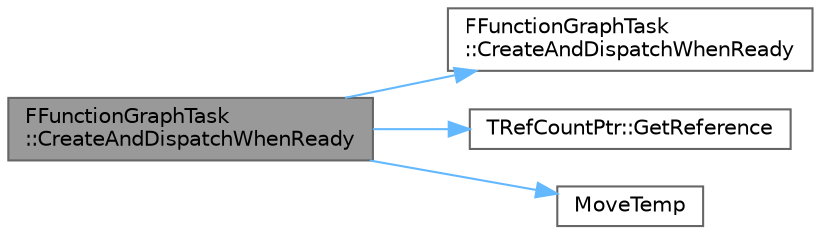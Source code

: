 digraph "FFunctionGraphTask::CreateAndDispatchWhenReady"
{
 // INTERACTIVE_SVG=YES
 // LATEX_PDF_SIZE
  bgcolor="transparent";
  edge [fontname=Helvetica,fontsize=10,labelfontname=Helvetica,labelfontsize=10];
  node [fontname=Helvetica,fontsize=10,shape=box,height=0.2,width=0.4];
  rankdir="LR";
  Node1 [id="Node000001",label="FFunctionGraphTask\l::CreateAndDispatchWhenReady",height=0.2,width=0.4,color="gray40", fillcolor="grey60", style="filled", fontcolor="black",tooltip="Create a task and dispatch it when the prerequisites are complete."];
  Node1 -> Node2 [id="edge1_Node000001_Node000002",color="steelblue1",style="solid",tooltip=" "];
  Node2 [id="Node000002",label="FFunctionGraphTask\l::CreateAndDispatchWhenReady",height=0.2,width=0.4,color="grey40", fillcolor="white", style="filled",URL="$d8/d7d/structFFunctionGraphTask.html#a86da1fa9932fe24d61916fb674f28a1c",tooltip="Create a task and dispatch it when the prerequisites are complete."];
  Node1 -> Node3 [id="edge2_Node000001_Node000003",color="steelblue1",style="solid",tooltip=" "];
  Node3 [id="Node000003",label="TRefCountPtr::GetReference",height=0.2,width=0.4,color="grey40", fillcolor="white", style="filled",URL="$da/da2/classTRefCountPtr.html#ade613a655d72a74d8d32461393831de0",tooltip=" "];
  Node1 -> Node4 [id="edge3_Node000001_Node000004",color="steelblue1",style="solid",tooltip=" "];
  Node4 [id="Node000004",label="MoveTemp",height=0.2,width=0.4,color="grey40", fillcolor="white", style="filled",URL="$d4/d24/UnrealTemplate_8h.html#ad5e6c049aeb9c9115fec514ba581dbb6",tooltip="MoveTemp will cast a reference to an rvalue reference."];
}
